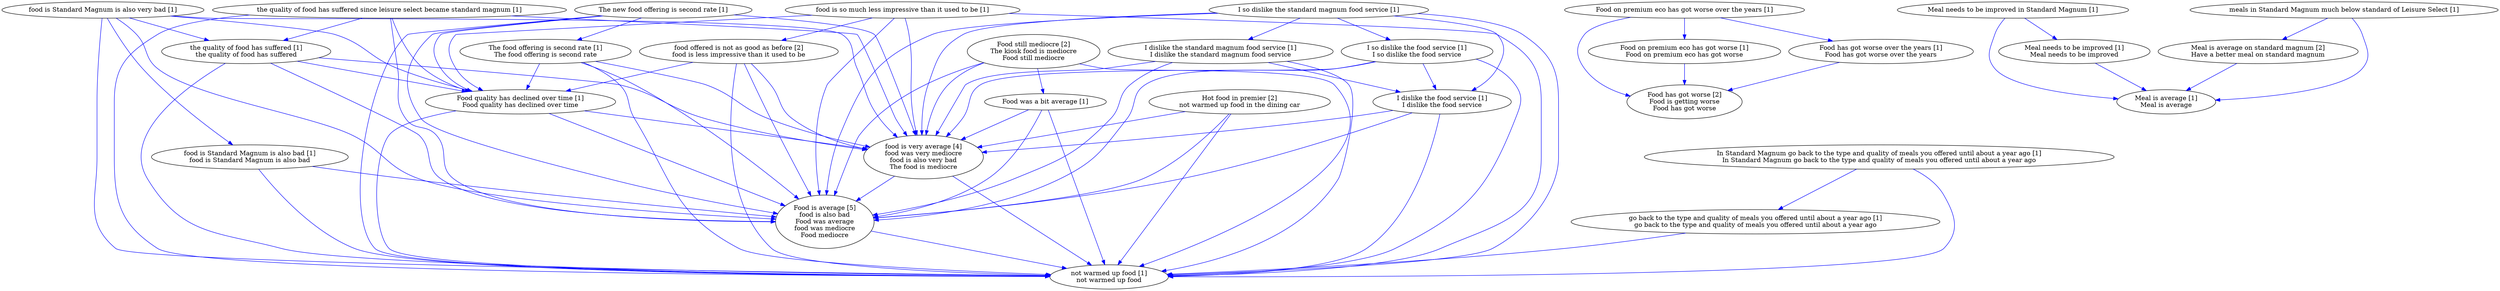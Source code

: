 digraph collapsedGraph {
"Food is average [5]\nfood is also bad\nFood was average\nfood was mediocre\nFood mediocre""Food has got worse [2]\nFood is getting worse\nFood has got worse""food is very average [4]\nfood was very mediocre\nfood is also very bad\nThe food is mediocre""food offered is not as good as before [2]\nfood is less impressive than it used to be""Meal is average on standard magnum [2]\nHave a better meal on standard magnum""Hot food in premier [2]\nnot warmed up food in the dining car""Food still mediocre [2]\nThe kiosk food is mediocre\nFood still mediocre""Food quality has declined over time [1]\nFood quality has declined over time""Food on premium eco has got worse over the years [1]""Food on premium eco has got worse [1]\nFood on premium eco has got worse""Food has got worse over the years [1]\nFood has got worse over the years""Food was a bit average [1]""I so dislike the standard magnum food service [1]""I dislike the standard magnum food service [1]\nI dislike the standard magnum food service""I dislike the food service [1]\nI dislike the food service""I so dislike the food service [1]\nI so dislike the food service""In Standard Magnum go back to the type and quality of meals you offered until about a year ago [1]\nIn Standard Magnum go back to the type and quality of meals you offered until about a year ago""go back to the type and quality of meals you offered until about a year ago [1]\ngo back to the type and quality of meals you offered until about a year ago""Meal is average [1]\nMeal is average""Meal needs to be improved in Standard Magnum [1]""Meal needs to be improved [1]\nMeal needs to be improved""The new food offering is second rate [1]""The food offering is second rate [1]\nThe food offering is second rate""food is Standard Magnum is also very bad [1]""food is Standard Magnum is also bad [1]\nfood is Standard Magnum is also bad""food is so much less impressive than it used to be [1]""meals in Standard Magnum much below standard of Leisure Select [1]""not warmed up food [1]\nnot warmed up food""the quality of food has suffered since leisure select became standard magnum [1]""the quality of food has suffered [1]\nthe quality of food has suffered""food is Standard Magnum is also very bad [1]" -> "Food is average [5]\nfood is also bad\nFood was average\nfood was mediocre\nFood mediocre" [color=blue]
"food is Standard Magnum is also very bad [1]" -> "food is very average [4]\nfood was very mediocre\nfood is also very bad\nThe food is mediocre" [color=blue]
"food is Standard Magnum is also bad [1]\nfood is Standard Magnum is also bad" -> "not warmed up food [1]\nnot warmed up food" [color=blue]
"I so dislike the standard magnum food service [1]" -> "not warmed up food [1]\nnot warmed up food" [color=blue]
"Food quality has declined over time [1]\nFood quality has declined over time" -> "food is very average [4]\nfood was very mediocre\nfood is also very bad\nThe food is mediocre" [color=blue]
"Hot food in premier [2]\nnot warmed up food in the dining car" -> "food is very average [4]\nfood was very mediocre\nfood is also very bad\nThe food is mediocre" [color=blue]
"food is Standard Magnum is also very bad [1]" -> "the quality of food has suffered [1]\nthe quality of food has suffered" [color=blue]
"Hot food in premier [2]\nnot warmed up food in the dining car" -> "not warmed up food [1]\nnot warmed up food" [color=blue]
"food is very average [4]\nfood was very mediocre\nfood is also very bad\nThe food is mediocre" -> "not warmed up food [1]\nnot warmed up food" [color=blue]
"food is Standard Magnum is also very bad [1]" -> "not warmed up food [1]\nnot warmed up food" [color=blue]
"food is very average [4]\nfood was very mediocre\nfood is also very bad\nThe food is mediocre" -> "Food is average [5]\nfood is also bad\nFood was average\nfood was mediocre\nFood mediocre" [color=blue]
"the quality of food has suffered since leisure select became standard magnum [1]" -> "Food is average [5]\nfood is also bad\nFood was average\nfood was mediocre\nFood mediocre" [color=blue]
"The food offering is second rate [1]\nThe food offering is second rate" -> "Food is average [5]\nfood is also bad\nFood was average\nfood was mediocre\nFood mediocre" [color=blue]
"food is Standard Magnum is also very bad [1]" -> "Food quality has declined over time [1]\nFood quality has declined over time" [color=blue]
"Food still mediocre [2]\nThe kiosk food is mediocre\nFood still mediocre" -> "not warmed up food [1]\nnot warmed up food" [color=blue]
"Meal needs to be improved [1]\nMeal needs to be improved" -> "Meal is average [1]\nMeal is average" [color=blue]
"Food is average [5]\nfood is also bad\nFood was average\nfood was mediocre\nFood mediocre" -> "not warmed up food [1]\nnot warmed up food" [color=blue]
"I dislike the food service [1]\nI dislike the food service" -> "not warmed up food [1]\nnot warmed up food" [color=blue]
"I dislike the food service [1]\nI dislike the food service" -> "food is very average [4]\nfood was very mediocre\nfood is also very bad\nThe food is mediocre" [color=blue]
"Food still mediocre [2]\nThe kiosk food is mediocre\nFood still mediocre" -> "food is very average [4]\nfood was very mediocre\nfood is also very bad\nThe food is mediocre" [color=blue]
"I so dislike the standard magnum food service [1]" -> "food is very average [4]\nfood was very mediocre\nfood is also very bad\nThe food is mediocre" [color=blue]
"food is so much less impressive than it used to be [1]" -> "not warmed up food [1]\nnot warmed up food" [color=blue]
"food is so much less impressive than it used to be [1]" -> "food offered is not as good as before [2]\nfood is less impressive than it used to be" [color=blue]
"the quality of food has suffered since leisure select became standard magnum [1]" -> "Food quality has declined over time [1]\nFood quality has declined over time" [color=blue]
"Meal needs to be improved in Standard Magnum [1]" -> "Meal is average [1]\nMeal is average" [color=blue]
"the quality of food has suffered [1]\nthe quality of food has suffered" -> "not warmed up food [1]\nnot warmed up food" [color=blue]
"the quality of food has suffered [1]\nthe quality of food has suffered" -> "food is very average [4]\nfood was very mediocre\nfood is also very bad\nThe food is mediocre" [color=blue]
"Food still mediocre [2]\nThe kiosk food is mediocre\nFood still mediocre" -> "Food is average [5]\nfood is also bad\nFood was average\nfood was mediocre\nFood mediocre" [color=blue]
"The new food offering is second rate [1]" -> "Food is average [5]\nfood is also bad\nFood was average\nfood was mediocre\nFood mediocre" [color=blue]
"Food was a bit average [1]" -> "not warmed up food [1]\nnot warmed up food" [color=blue]
"food offered is not as good as before [2]\nfood is less impressive than it used to be" -> "Food quality has declined over time [1]\nFood quality has declined over time" [color=blue]
"Hot food in premier [2]\nnot warmed up food in the dining car" -> "Food is average [5]\nfood is also bad\nFood was average\nfood was mediocre\nFood mediocre" [color=blue]
"Food was a bit average [1]" -> "food is very average [4]\nfood was very mediocre\nfood is also very bad\nThe food is mediocre" [color=blue]
"The food offering is second rate [1]\nThe food offering is second rate" -> "food is very average [4]\nfood was very mediocre\nfood is also very bad\nThe food is mediocre" [color=blue]
"I so dislike the standard magnum food service [1]" -> "Food is average [5]\nfood is also bad\nFood was average\nfood was mediocre\nFood mediocre" [color=blue]
"The food offering is second rate [1]\nThe food offering is second rate" -> "not warmed up food [1]\nnot warmed up food" [color=blue]
"Food still mediocre [2]\nThe kiosk food is mediocre\nFood still mediocre" -> "Food was a bit average [1]" [color=blue]
"I so dislike the food service [1]\nI so dislike the food service" -> "not warmed up food [1]\nnot warmed up food" [color=blue]
"I so dislike the food service [1]\nI so dislike the food service" -> "food is very average [4]\nfood was very mediocre\nfood is also very bad\nThe food is mediocre" [color=blue]
"Food quality has declined over time [1]\nFood quality has declined over time" -> "not warmed up food [1]\nnot warmed up food" [color=blue]
"food is Standard Magnum is also bad [1]\nfood is Standard Magnum is also bad" -> "Food is average [5]\nfood is also bad\nFood was average\nfood was mediocre\nFood mediocre" [color=blue]
"go back to the type and quality of meals you offered until about a year ago [1]\ngo back to the type and quality of meals you offered until about a year ago" -> "not warmed up food [1]\nnot warmed up food" [color=blue]
"meals in Standard Magnum much below standard of Leisure Select [1]" -> "Meal is average on standard magnum [2]\nHave a better meal on standard magnum" [color=blue]
"I dislike the standard magnum food service [1]\nI dislike the standard magnum food service" -> "not warmed up food [1]\nnot warmed up food" [color=blue]
"Food on premium eco has got worse [1]\nFood on premium eco has got worse" -> "Food has got worse [2]\nFood is getting worse\nFood has got worse" [color=blue]
"The new food offering is second rate [1]" -> "food is very average [4]\nfood was very mediocre\nfood is also very bad\nThe food is mediocre" [color=blue]
"The new food offering is second rate [1]" -> "not warmed up food [1]\nnot warmed up food" [color=blue]
"food is so much less impressive than it used to be [1]" -> "Food is average [5]\nfood is also bad\nFood was average\nfood was mediocre\nFood mediocre" [color=blue]
"food is so much less impressive than it used to be [1]" -> "food is very average [4]\nfood was very mediocre\nfood is also very bad\nThe food is mediocre" [color=blue]
"Food quality has declined over time [1]\nFood quality has declined over time" -> "Food is average [5]\nfood is also bad\nFood was average\nfood was mediocre\nFood mediocre" [color=blue]
"meals in Standard Magnum much below standard of Leisure Select [1]" -> "Meal is average [1]\nMeal is average" [color=blue]
"the quality of food has suffered [1]\nthe quality of food has suffered" -> "Food is average [5]\nfood is also bad\nFood was average\nfood was mediocre\nFood mediocre" [color=blue]
"I dislike the standard magnum food service [1]\nI dislike the standard magnum food service" -> "Food is average [5]\nfood is also bad\nFood was average\nfood was mediocre\nFood mediocre" [color=blue]
"Food was a bit average [1]" -> "Food is average [5]\nfood is also bad\nFood was average\nfood was mediocre\nFood mediocre" [color=blue]
"food offered is not as good as before [2]\nfood is less impressive than it used to be" -> "Food is average [5]\nfood is also bad\nFood was average\nfood was mediocre\nFood mediocre" [color=blue]
"I dislike the standard magnum food service [1]\nI dislike the standard magnum food service" -> "food is very average [4]\nfood was very mediocre\nfood is also very bad\nThe food is mediocre" [color=blue]
"Food on premium eco has got worse over the years [1]" -> "Food has got worse [2]\nFood is getting worse\nFood has got worse" [color=blue]
"The food offering is second rate [1]\nThe food offering is second rate" -> "Food quality has declined over time [1]\nFood quality has declined over time" [color=blue]
"The new food offering is second rate [1]" -> "Food quality has declined over time [1]\nFood quality has declined over time" [color=blue]
"food is so much less impressive than it used to be [1]" -> "Food quality has declined over time [1]\nFood quality has declined over time" [color=blue]
"the quality of food has suffered since leisure select became standard magnum [1]" -> "not warmed up food [1]\nnot warmed up food" [color=blue]
"the quality of food has suffered [1]\nthe quality of food has suffered" -> "Food quality has declined over time [1]\nFood quality has declined over time" [color=blue]
"food offered is not as good as before [2]\nfood is less impressive than it used to be" -> "not warmed up food [1]\nnot warmed up food" [color=blue]
"food offered is not as good as before [2]\nfood is less impressive than it used to be" -> "food is very average [4]\nfood was very mediocre\nfood is also very bad\nThe food is mediocre" [color=blue]
"Meal is average on standard magnum [2]\nHave a better meal on standard magnum" -> "Meal is average [1]\nMeal is average" [color=blue]
"I dislike the food service [1]\nI dislike the food service" -> "Food is average [5]\nfood is also bad\nFood was average\nfood was mediocre\nFood mediocre" [color=blue]
"the quality of food has suffered since leisure select became standard magnum [1]" -> "food is very average [4]\nfood was very mediocre\nfood is also very bad\nThe food is mediocre" [color=blue]
"In Standard Magnum go back to the type and quality of meals you offered until about a year ago [1]\nIn Standard Magnum go back to the type and quality of meals you offered until about a year ago" -> "not warmed up food [1]\nnot warmed up food" [color=blue]
"I so dislike the food service [1]\nI so dislike the food service" -> "Food is average [5]\nfood is also bad\nFood was average\nfood was mediocre\nFood mediocre" [color=blue]
"Food has got worse over the years [1]\nFood has got worse over the years" -> "Food has got worse [2]\nFood is getting worse\nFood has got worse" [color=blue]
"Food on premium eco has got worse over the years [1]" -> "Food on premium eco has got worse [1]\nFood on premium eco has got worse" [color=blue]
"Food on premium eco has got worse over the years [1]" -> "Food has got worse over the years [1]\nFood has got worse over the years" [color=blue]
"I so dislike the standard magnum food service [1]" -> "I dislike the standard magnum food service [1]\nI dislike the standard magnum food service" [color=blue]
"I dislike the standard magnum food service [1]\nI dislike the standard magnum food service" -> "I dislike the food service [1]\nI dislike the food service" [color=blue]
"I so dislike the standard magnum food service [1]" -> "I so dislike the food service [1]\nI so dislike the food service" [color=blue]
"I so dislike the food service [1]\nI so dislike the food service" -> "I dislike the food service [1]\nI dislike the food service" [color=blue]
"I so dislike the standard magnum food service [1]" -> "I dislike the food service [1]\nI dislike the food service" [color=blue]
"In Standard Magnum go back to the type and quality of meals you offered until about a year ago [1]\nIn Standard Magnum go back to the type and quality of meals you offered until about a year ago" -> "go back to the type and quality of meals you offered until about a year ago [1]\ngo back to the type and quality of meals you offered until about a year ago" [color=blue]
"Meal needs to be improved in Standard Magnum [1]" -> "Meal needs to be improved [1]\nMeal needs to be improved" [color=blue]
"The new food offering is second rate [1]" -> "The food offering is second rate [1]\nThe food offering is second rate" [color=blue]
"food is Standard Magnum is also very bad [1]" -> "food is Standard Magnum is also bad [1]\nfood is Standard Magnum is also bad" [color=blue]
"the quality of food has suffered since leisure select became standard magnum [1]" -> "the quality of food has suffered [1]\nthe quality of food has suffered" [color=blue]
}